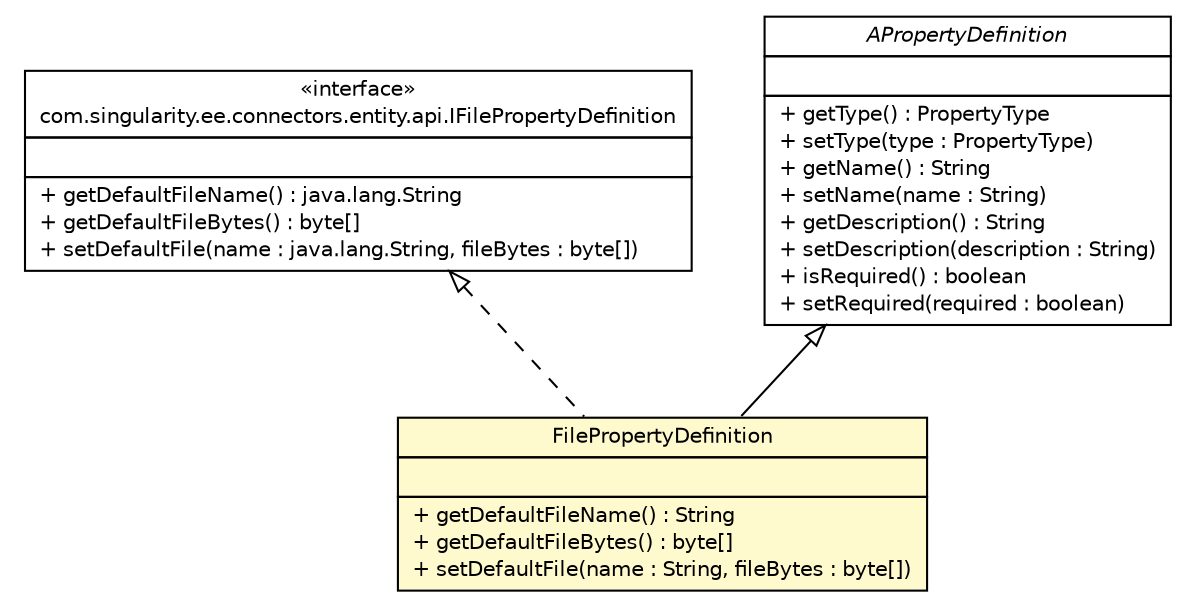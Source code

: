 #!/usr/local/bin/dot
#
# Class diagram 
# Generated by UMLGraph version 5.4 (http://www.umlgraph.org/)
#

digraph G {
	edge [fontname="Helvetica",fontsize=10,labelfontname="Helvetica",labelfontsize=10];
	node [fontname="Helvetica",fontsize=10,shape=plaintext];
	nodesep=0.25;
	ranksep=0.5;
	// com.singularity.ee.connectors.entity.api.IFilePropertyDefinition
	c504 [label=<<table title="com.singularity.ee.connectors.entity.api.IFilePropertyDefinition" border="0" cellborder="1" cellspacing="0" cellpadding="2" port="p" href="../api/IFilePropertyDefinition.html">
		<tr><td><table border="0" cellspacing="0" cellpadding="1">
<tr><td align="center" balign="center"> &#171;interface&#187; </td></tr>
<tr><td align="center" balign="center"> com.singularity.ee.connectors.entity.api.IFilePropertyDefinition </td></tr>
		</table></td></tr>
		<tr><td><table border="0" cellspacing="0" cellpadding="1">
<tr><td align="left" balign="left">  </td></tr>
		</table></td></tr>
		<tr><td><table border="0" cellspacing="0" cellpadding="1">
<tr><td align="left" balign="left"> + getDefaultFileName() : java.lang.String </td></tr>
<tr><td align="left" balign="left"> + getDefaultFileBytes() : byte[] </td></tr>
<tr><td align="left" balign="left"> + setDefaultFile(name : java.lang.String, fileBytes : byte[]) </td></tr>
		</table></td></tr>
		</table>>, URL="../api/IFilePropertyDefinition.html", fontname="Helvetica", fontcolor="black", fontsize=10.0];
	// com.singularity.ee.connectors.entity.impl.APropertyDefinition
	c521 [label=<<table title="com.singularity.ee.connectors.entity.impl.APropertyDefinition" border="0" cellborder="1" cellspacing="0" cellpadding="2" port="p" href="./APropertyDefinition.html">
		<tr><td><table border="0" cellspacing="0" cellpadding="1">
<tr><td align="center" balign="center"><font face="Helvetica-Oblique"> APropertyDefinition </font></td></tr>
		</table></td></tr>
		<tr><td><table border="0" cellspacing="0" cellpadding="1">
<tr><td align="left" balign="left">  </td></tr>
		</table></td></tr>
		<tr><td><table border="0" cellspacing="0" cellpadding="1">
<tr><td align="left" balign="left"> + getType() : PropertyType </td></tr>
<tr><td align="left" balign="left"> + setType(type : PropertyType) </td></tr>
<tr><td align="left" balign="left"> + getName() : String </td></tr>
<tr><td align="left" balign="left"> + setName(name : String) </td></tr>
<tr><td align="left" balign="left"> + getDescription() : String </td></tr>
<tr><td align="left" balign="left"> + setDescription(description : String) </td></tr>
<tr><td align="left" balign="left"> + isRequired() : boolean </td></tr>
<tr><td align="left" balign="left"> + setRequired(required : boolean) </td></tr>
		</table></td></tr>
		</table>>, URL="./APropertyDefinition.html", fontname="Helvetica", fontcolor="black", fontsize=10.0];
	// com.singularity.ee.connectors.entity.impl.FilePropertyDefinition
	c526 [label=<<table title="com.singularity.ee.connectors.entity.impl.FilePropertyDefinition" border="0" cellborder="1" cellspacing="0" cellpadding="2" port="p" bgcolor="lemonChiffon" href="./FilePropertyDefinition.html">
		<tr><td><table border="0" cellspacing="0" cellpadding="1">
<tr><td align="center" balign="center"> FilePropertyDefinition </td></tr>
		</table></td></tr>
		<tr><td><table border="0" cellspacing="0" cellpadding="1">
<tr><td align="left" balign="left">  </td></tr>
		</table></td></tr>
		<tr><td><table border="0" cellspacing="0" cellpadding="1">
<tr><td align="left" balign="left"> + getDefaultFileName() : String </td></tr>
<tr><td align="left" balign="left"> + getDefaultFileBytes() : byte[] </td></tr>
<tr><td align="left" balign="left"> + setDefaultFile(name : String, fileBytes : byte[]) </td></tr>
		</table></td></tr>
		</table>>, URL="./FilePropertyDefinition.html", fontname="Helvetica", fontcolor="black", fontsize=10.0];
	//com.singularity.ee.connectors.entity.impl.FilePropertyDefinition extends com.singularity.ee.connectors.entity.impl.APropertyDefinition
	c521:p -> c526:p [dir=back,arrowtail=empty];
	//com.singularity.ee.connectors.entity.impl.FilePropertyDefinition implements com.singularity.ee.connectors.entity.api.IFilePropertyDefinition
	c504:p -> c526:p [dir=back,arrowtail=empty,style=dashed];
}

